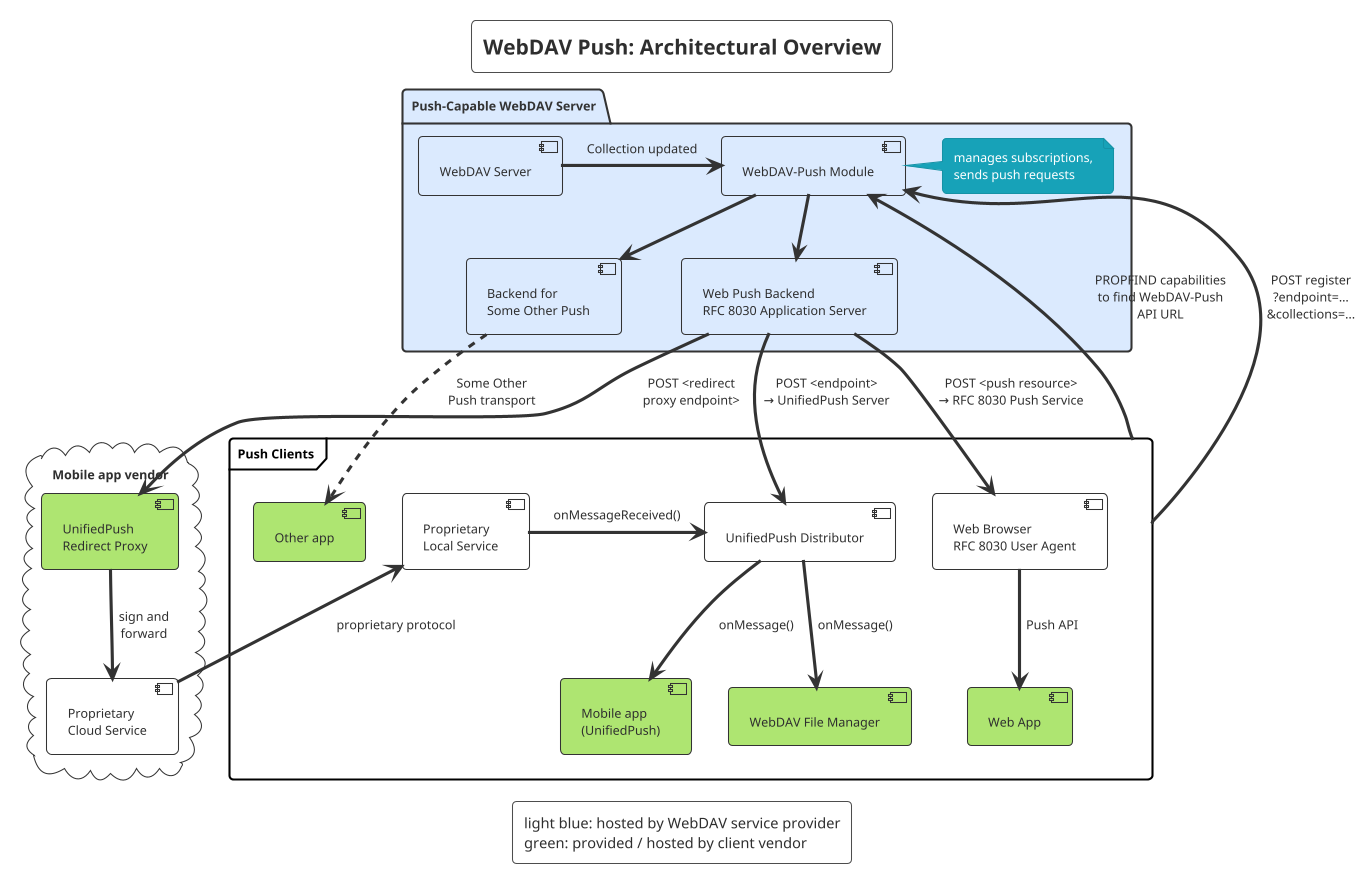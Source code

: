 @startuml
!theme sketchy-outline
skinparam backgroundColor #eeeee
skinparam handwritten false
skinparam FrameBorderColor black
skinparam FrameFontColor black

title WebDAV Push: Architectural Overview

legend
light blue: hosted by WebDAV service provider
green: provided / hosted by client vendor
end legend

package "Push-Capable WebDAV Server" #dbeafe {
  [WebDAV Server]

  [WebDAV-Push Module] as WebDAVPush
  note right: manages subscriptions,\nsends push requests
  
  [WebDAV Server] -r-> WebDAVPush : Collection updated
  
  [Web Push Backend\nRFC 8030 Application Server] as WebPushBE
  WebDAVPush --> WebPushBE 

  [Backend for\nSome Other Push] as OtherBE
  WebDAVPush --> OtherBE
}

cloud "Mobile app vendor" {
  [UnifiedPush\nRedirect Proxy] as UPRedirProxy #aee571 

  WebPushBE --> UPRedirProxy : POST <redirect\nproxy endpoint>

  UPRedirProxy --> [Proprietary\nCloud Service] : sign and\nforward
}

'[Other Push Transport\nmay include Redirect Proxy] as OtherPushTransport
'OtherBE --> OtherPushTransport : POST (or something else)

frame "Push Clients" as PC {
  [Other app] #aee571
  'OtherPushTransport --> [Other app]
  OtherBE ..> [Other app] : Some Other\nPush transport

  [UnifiedPush Distributor] as UPDistributor
  WebPushBE --> UPDistributor : POST <endpoint>\n→ UnifiedPush Server
  [Proprietary\nLocal Service] -r-> UPDistributor : onMessageReceived()

  [Mobile app\n(UnifiedPush)] as UPApp #aee571
  UPDistributor --> UPApp : onMessage()

  [WebDAV File Manager] as FileManager #aee571
  UPDistributor --> FileManager : onMessage()

  [Web Browser\nRFC 8030 User Agent] as Browser
  WebPushBE --> Browser : POST <push resource>\n→ RFC 8030 Push Service
  [Web App] #aee571
  Browser --> [Web App] : Push API
}

[Proprietary\nCloud Service] --> [Proprietary\nLocal Service] : proprietary protocol

PC --> WebDAVPush : PROPFIND capabilities\nto find WebDAV-Push\nAPI URL
PC --> WebDAVPush : POST register\n?endpoint=…\n&collections=...

@enduml
